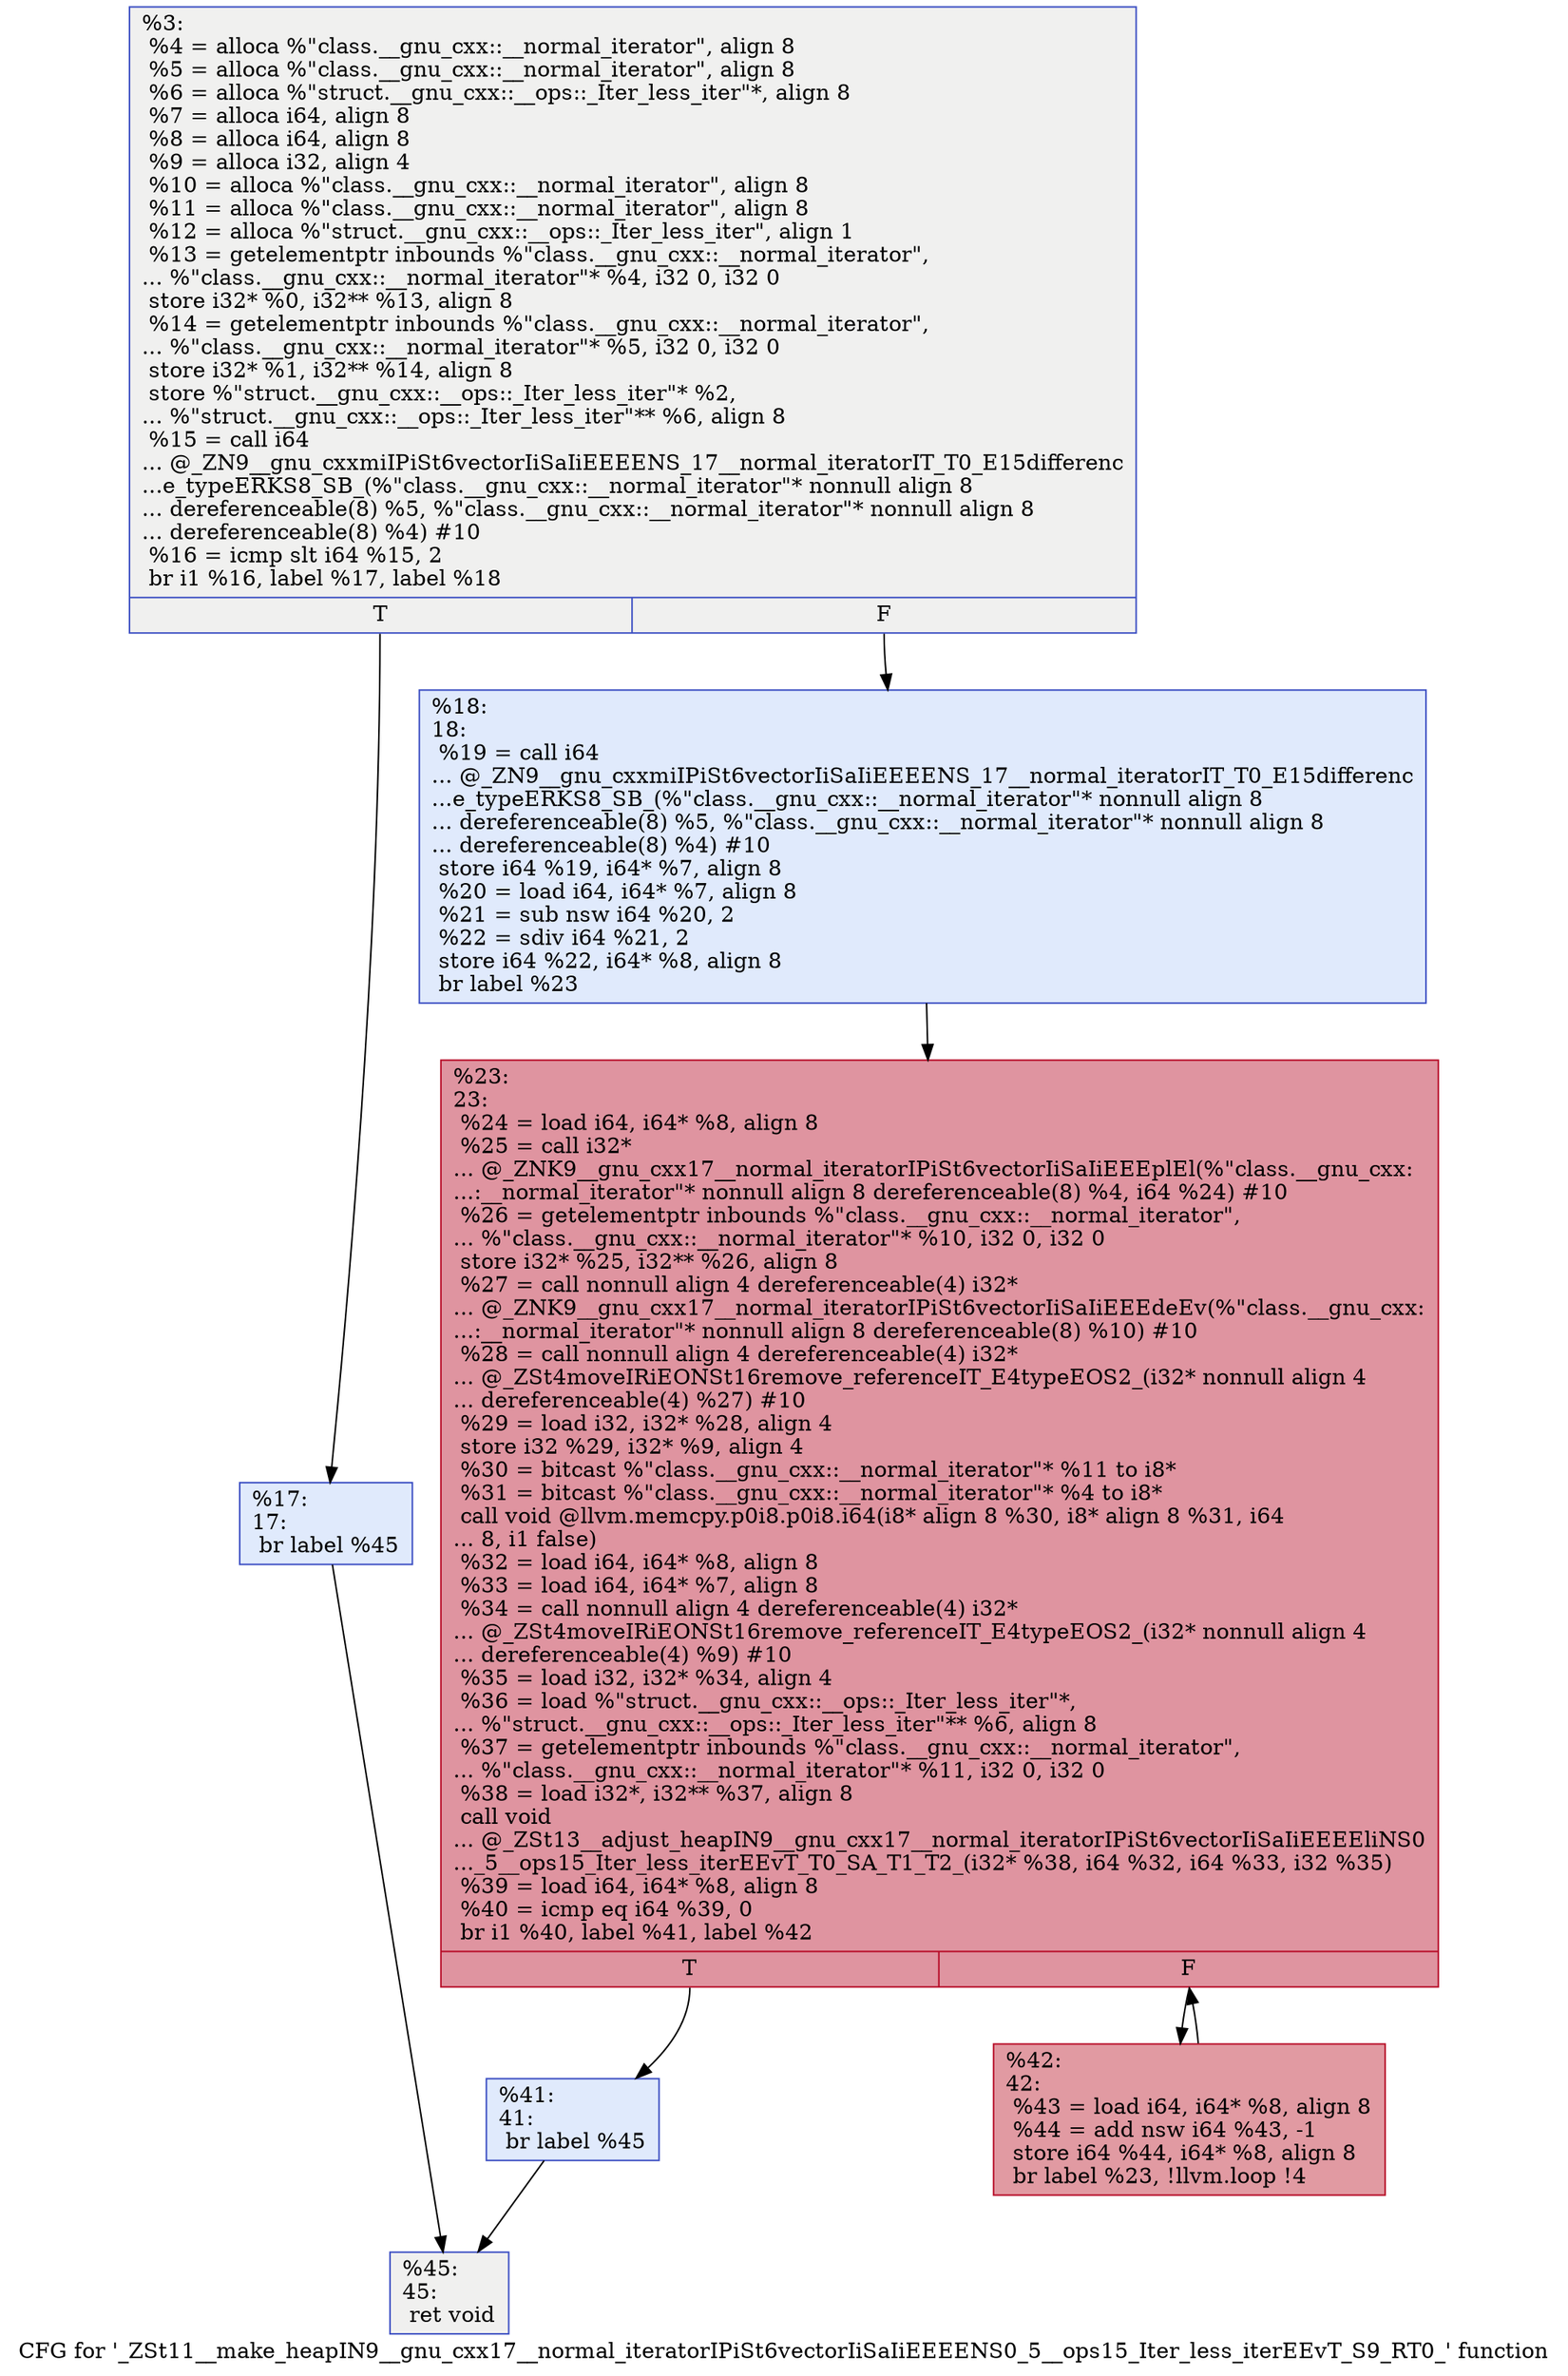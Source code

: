 digraph "CFG for '_ZSt11__make_heapIN9__gnu_cxx17__normal_iteratorIPiSt6vectorIiSaIiEEEENS0_5__ops15_Iter_less_iterEEvT_S9_RT0_' function" {
	label="CFG for '_ZSt11__make_heapIN9__gnu_cxx17__normal_iteratorIPiSt6vectorIiSaIiEEEENS0_5__ops15_Iter_less_iterEEvT_S9_RT0_' function";

	Node0x558bbab2cc30 [shape=record,color="#3d50c3ff", style=filled, fillcolor="#dedcdb70",label="{%3:\l  %4 = alloca %\"class.__gnu_cxx::__normal_iterator\", align 8\l  %5 = alloca %\"class.__gnu_cxx::__normal_iterator\", align 8\l  %6 = alloca %\"struct.__gnu_cxx::__ops::_Iter_less_iter\"*, align 8\l  %7 = alloca i64, align 8\l  %8 = alloca i64, align 8\l  %9 = alloca i32, align 4\l  %10 = alloca %\"class.__gnu_cxx::__normal_iterator\", align 8\l  %11 = alloca %\"class.__gnu_cxx::__normal_iterator\", align 8\l  %12 = alloca %\"struct.__gnu_cxx::__ops::_Iter_less_iter\", align 1\l  %13 = getelementptr inbounds %\"class.__gnu_cxx::__normal_iterator\",\l... %\"class.__gnu_cxx::__normal_iterator\"* %4, i32 0, i32 0\l  store i32* %0, i32** %13, align 8\l  %14 = getelementptr inbounds %\"class.__gnu_cxx::__normal_iterator\",\l... %\"class.__gnu_cxx::__normal_iterator\"* %5, i32 0, i32 0\l  store i32* %1, i32** %14, align 8\l  store %\"struct.__gnu_cxx::__ops::_Iter_less_iter\"* %2,\l... %\"struct.__gnu_cxx::__ops::_Iter_less_iter\"** %6, align 8\l  %15 = call i64\l... @_ZN9__gnu_cxxmiIPiSt6vectorIiSaIiEEEENS_17__normal_iteratorIT_T0_E15differenc\l...e_typeERKS8_SB_(%\"class.__gnu_cxx::__normal_iterator\"* nonnull align 8\l... dereferenceable(8) %5, %\"class.__gnu_cxx::__normal_iterator\"* nonnull align 8\l... dereferenceable(8) %4) #10\l  %16 = icmp slt i64 %15, 2\l  br i1 %16, label %17, label %18\l|{<s0>T|<s1>F}}"];
	Node0x558bbab2cc30:s0 -> Node0x558bbab2d640;
	Node0x558bbab2cc30:s1 -> Node0x558bbab2d690;
	Node0x558bbab2d640 [shape=record,color="#3d50c3ff", style=filled, fillcolor="#b9d0f970",label="{%17:\l17:                                               \l  br label %45\l}"];
	Node0x558bbab2d640 -> Node0x558bbab2d7d0;
	Node0x558bbab2d690 [shape=record,color="#3d50c3ff", style=filled, fillcolor="#b9d0f970",label="{%18:\l18:                                               \l  %19 = call i64\l... @_ZN9__gnu_cxxmiIPiSt6vectorIiSaIiEEEENS_17__normal_iteratorIT_T0_E15differenc\l...e_typeERKS8_SB_(%\"class.__gnu_cxx::__normal_iterator\"* nonnull align 8\l... dereferenceable(8) %5, %\"class.__gnu_cxx::__normal_iterator\"* nonnull align 8\l... dereferenceable(8) %4) #10\l  store i64 %19, i64* %7, align 8\l  %20 = load i64, i64* %7, align 8\l  %21 = sub nsw i64 %20, 2\l  %22 = sdiv i64 %21, 2\l  store i64 %22, i64* %8, align 8\l  br label %23\l}"];
	Node0x558bbab2d690 -> Node0x558bbab2db70;
	Node0x558bbab2db70 [shape=record,color="#b70d28ff", style=filled, fillcolor="#b70d2870",label="{%23:\l23:                                               \l  %24 = load i64, i64* %8, align 8\l  %25 = call i32*\l... @_ZNK9__gnu_cxx17__normal_iteratorIPiSt6vectorIiSaIiEEEplEl(%\"class.__gnu_cxx:\l...:__normal_iterator\"* nonnull align 8 dereferenceable(8) %4, i64 %24) #10\l  %26 = getelementptr inbounds %\"class.__gnu_cxx::__normal_iterator\",\l... %\"class.__gnu_cxx::__normal_iterator\"* %10, i32 0, i32 0\l  store i32* %25, i32** %26, align 8\l  %27 = call nonnull align 4 dereferenceable(4) i32*\l... @_ZNK9__gnu_cxx17__normal_iteratorIPiSt6vectorIiSaIiEEEdeEv(%\"class.__gnu_cxx:\l...:__normal_iterator\"* nonnull align 8 dereferenceable(8) %10) #10\l  %28 = call nonnull align 4 dereferenceable(4) i32*\l... @_ZSt4moveIRiEONSt16remove_referenceIT_E4typeEOS2_(i32* nonnull align 4\l... dereferenceable(4) %27) #10\l  %29 = load i32, i32* %28, align 4\l  store i32 %29, i32* %9, align 4\l  %30 = bitcast %\"class.__gnu_cxx::__normal_iterator\"* %11 to i8*\l  %31 = bitcast %\"class.__gnu_cxx::__normal_iterator\"* %4 to i8*\l  call void @llvm.memcpy.p0i8.p0i8.i64(i8* align 8 %30, i8* align 8 %31, i64\l... 8, i1 false)\l  %32 = load i64, i64* %8, align 8\l  %33 = load i64, i64* %7, align 8\l  %34 = call nonnull align 4 dereferenceable(4) i32*\l... @_ZSt4moveIRiEONSt16remove_referenceIT_E4typeEOS2_(i32* nonnull align 4\l... dereferenceable(4) %9) #10\l  %35 = load i32, i32* %34, align 4\l  %36 = load %\"struct.__gnu_cxx::__ops::_Iter_less_iter\"*,\l... %\"struct.__gnu_cxx::__ops::_Iter_less_iter\"** %6, align 8\l  %37 = getelementptr inbounds %\"class.__gnu_cxx::__normal_iterator\",\l... %\"class.__gnu_cxx::__normal_iterator\"* %11, i32 0, i32 0\l  %38 = load i32*, i32** %37, align 8\l  call void\l... @_ZSt13__adjust_heapIN9__gnu_cxx17__normal_iteratorIPiSt6vectorIiSaIiEEEEliNS0\l..._5__ops15_Iter_less_iterEEvT_T0_SA_T1_T2_(i32* %38, i64 %32, i64 %33, i32 %35)\l  %39 = load i64, i64* %8, align 8\l  %40 = icmp eq i64 %39, 0\l  br i1 %40, label %41, label %42\l|{<s0>T|<s1>F}}"];
	Node0x558bbab2db70:s0 -> Node0x558bbab2ee40;
	Node0x558bbab2db70:s1 -> Node0x558bbab2ee90;
	Node0x558bbab2ee40 [shape=record,color="#3d50c3ff", style=filled, fillcolor="#b9d0f970",label="{%41:\l41:                                               \l  br label %45\l}"];
	Node0x558bbab2ee40 -> Node0x558bbab2d7d0;
	Node0x558bbab2ee90 [shape=record,color="#b70d28ff", style=filled, fillcolor="#bb1b2c70",label="{%42:\l42:                                               \l  %43 = load i64, i64* %8, align 8\l  %44 = add nsw i64 %43, -1\l  store i64 %44, i64* %8, align 8\l  br label %23, !llvm.loop !4\l}"];
	Node0x558bbab2ee90 -> Node0x558bbab2db70;
	Node0x558bbab2d7d0 [shape=record,color="#3d50c3ff", style=filled, fillcolor="#dedcdb70",label="{%45:\l45:                                               \l  ret void\l}"];
}
